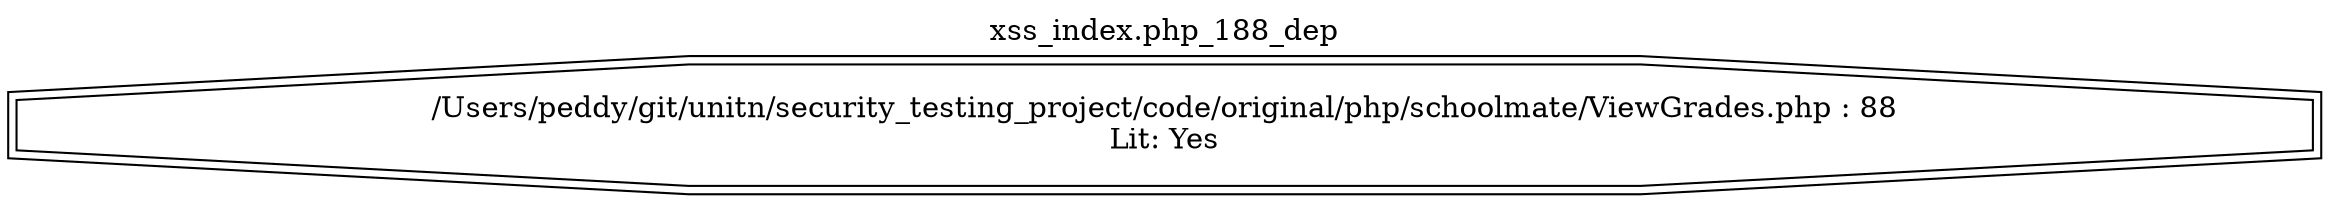 digraph cfg {
  label="xss_index.php_188_dep";
  labelloc=t;
  n1 [shape=doubleoctagon, label="/Users/peddy/git/unitn/security_testing_project/code/original/php/schoolmate/ViewGrades.php : 88\nLit: Yes\n"];
}
